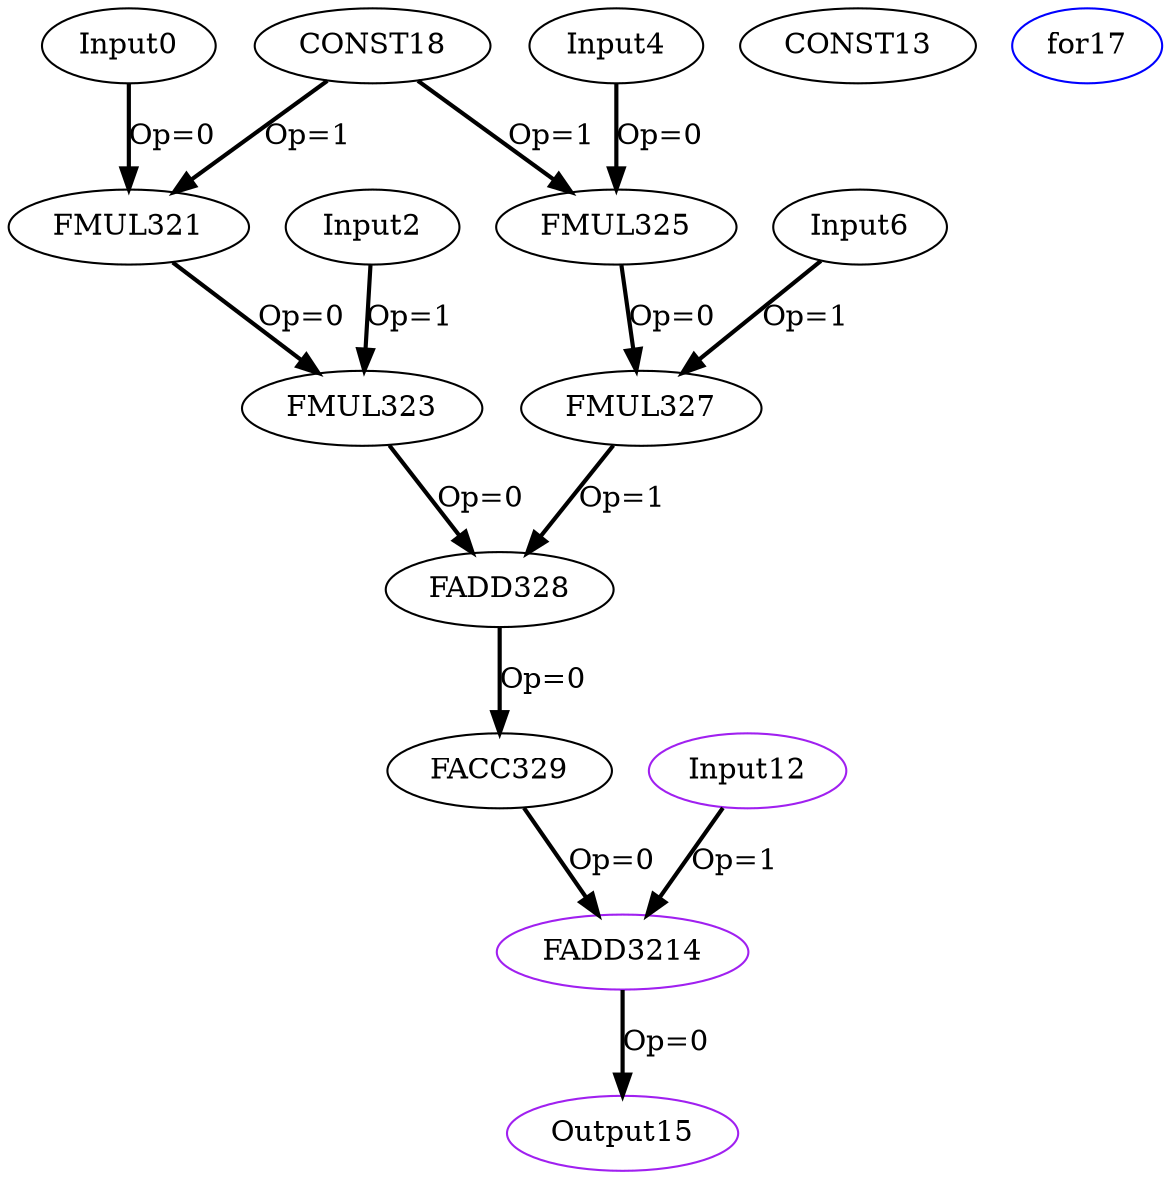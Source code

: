 Digraph G {
Input0[opcode = "Input", ref_name="kernel_gemm_1_1", size="120", offset="0,0", pattern="8,15,-112,25", color = black];
FMUL321[opcode = "FMUL32", color = black];
Input2[opcode = "Input", ref_name="kernel_gemm_1_2", size="3000", offset="0,0", pattern="200,15,-2796,25", color = black];
FMUL323[opcode = "FMUL32", color = black];
Input4[opcode = "Input", ref_name="kernel_gemm_1_1", size="120", offset="0,4", pattern="8,15,-112,25", color = black];
FMUL325[opcode = "FMUL32", color = black];
Input6[opcode = "Input", ref_name="kernel_gemm_1_2", size="3000", offset="0,100", pattern="200,15,-2796,25", color = black];
FMUL327[opcode = "FMUL32", color = black];
FADD328[opcode = "FADD32", color = black];
FACC329[opcode = "FACC32", acc_params="0,15,1,25", acc_first=1, color = black];
Input12[opcode = "Input", ref_name="kernel_gemm_1_0", size="100", offset="0,0", pattern="0,15,4,25", color = purple];
CONST13[opcode = "CONST", value="0x00000000", color = black];
FADD3214[opcode = "FADD32", color = purple];
Output15[opcode = "Output", ref_name="kernel_gemm_1_3", size="100", offset="0,0", pattern="0,15,4,25", color = purple];
for17[opcode = "for", color = blue];
CONST18[opcode = "CONST", value="0x3FC00000", color = black];
Input0 -> FMUL321[color = black, style = bold, operand = 0, label = "Op=0"];
CONST18 -> FMUL321[color = black, style = bold, operand = 1, label = "Op=1"];
FMUL321 -> FMUL323[color = black, style = bold, operand = 0, label = "Op=0"];
Input2 -> FMUL323[color = black, style = bold, operand = 1, label = "Op=1"];
Input4 -> FMUL325[color = black, style = bold, operand = 0, label = "Op=0"];
CONST18 -> FMUL325[color = black, style = bold, operand = 1, label = "Op=1"];
FMUL325 -> FMUL327[color = black, style = bold, operand = 0, label = "Op=0"];
Input6 -> FMUL327[color = black, style = bold, operand = 1, label = "Op=1"];
FMUL323 -> FADD328[color = black, style = bold, operand = 0, label = "Op=0"];
FMUL327 -> FADD328[color = black, style = bold, operand = 1, label = "Op=1"];
FADD328 -> FACC329[color = black, style = bold, operand = 0, label = "Op=0"];
Input12 -> FADD3214[color = black, style = bold, operand = 1, label = "Op=1"];
FADD3214 -> Output15[color = black, style = bold, operand = 0, label = "Op=0"];
FACC329 -> FADD3214[color = black, style = bold, operand = 0, label = "Op=0"];
}
